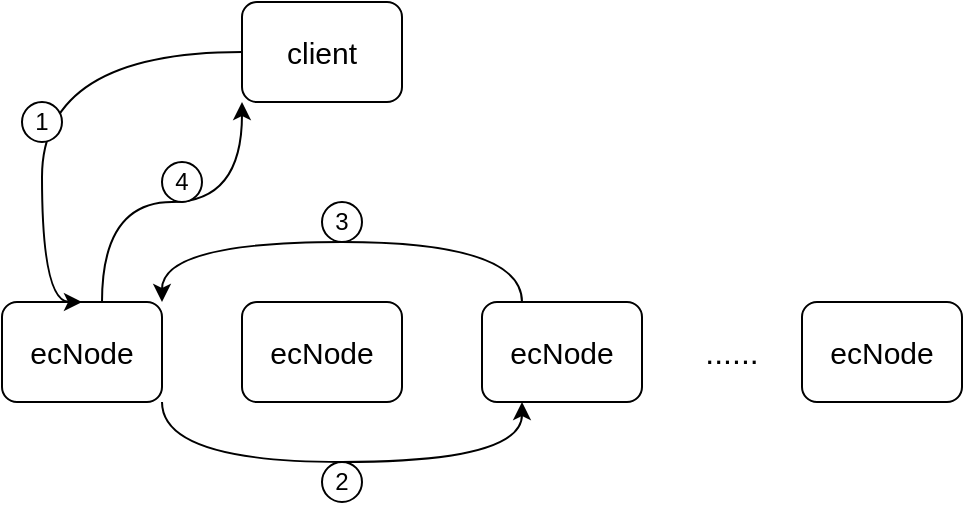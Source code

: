 <mxfile version="12.5.3" type="github">
  <diagram id="Fj5yMq61nNx-PJxX2ZFD" name="Page-1">
    <mxGraphModel dx="815" dy="521" grid="1" gridSize="10" guides="1" tooltips="1" connect="1" arrows="1" fold="1" page="1" pageScale="1" pageWidth="1169" pageHeight="827" math="0" shadow="0">
      <root>
        <mxCell id="0"/>
        <mxCell id="1" parent="0"/>
        <mxCell id="VZlL58tMN_GmP7dRH0y9-16" style="edgeStyle=orthogonalEdgeStyle;curved=1;orthogonalLoop=1;jettySize=auto;html=1;entryX=0.25;entryY=1;entryDx=0;entryDy=0;exitX=1;exitY=1;exitDx=0;exitDy=0;" edge="1" parent="1" source="VZlL58tMN_GmP7dRH0y9-1" target="VZlL58tMN_GmP7dRH0y9-3">
          <mxGeometry relative="1" as="geometry">
            <Array as="points">
              <mxPoint x="200" y="270"/>
              <mxPoint x="380" y="270"/>
            </Array>
          </mxGeometry>
        </mxCell>
        <mxCell id="VZlL58tMN_GmP7dRH0y9-22" style="edgeStyle=orthogonalEdgeStyle;curved=1;orthogonalLoop=1;jettySize=auto;html=1;entryX=0;entryY=1;entryDx=0;entryDy=0;exitX=0.625;exitY=0;exitDx=0;exitDy=0;exitPerimeter=0;" edge="1" parent="1" source="VZlL58tMN_GmP7dRH0y9-1" target="VZlL58tMN_GmP7dRH0y9-8">
          <mxGeometry relative="1" as="geometry"/>
        </mxCell>
        <mxCell id="VZlL58tMN_GmP7dRH0y9-1" value="&lt;font style=&quot;font-size: 15px&quot;&gt;ecNode&lt;/font&gt;" style="rounded=1;whiteSpace=wrap;html=1;" vertex="1" parent="1">
          <mxGeometry x="120" y="190" width="80" height="50" as="geometry"/>
        </mxCell>
        <mxCell id="VZlL58tMN_GmP7dRH0y9-2" value="&lt;font style=&quot;font-size: 15px&quot;&gt;ecNode&lt;/font&gt;" style="rounded=1;whiteSpace=wrap;html=1;" vertex="1" parent="1">
          <mxGeometry x="240" y="190" width="80" height="50" as="geometry"/>
        </mxCell>
        <mxCell id="VZlL58tMN_GmP7dRH0y9-18" style="edgeStyle=orthogonalEdgeStyle;curved=1;orthogonalLoop=1;jettySize=auto;html=1;entryX=1;entryY=0;entryDx=0;entryDy=0;exitX=0.25;exitY=0;exitDx=0;exitDy=0;" edge="1" parent="1" source="VZlL58tMN_GmP7dRH0y9-3" target="VZlL58tMN_GmP7dRH0y9-1">
          <mxGeometry relative="1" as="geometry">
            <Array as="points">
              <mxPoint x="380" y="160"/>
              <mxPoint x="200" y="160"/>
            </Array>
          </mxGeometry>
        </mxCell>
        <mxCell id="VZlL58tMN_GmP7dRH0y9-3" value="&lt;font style=&quot;font-size: 15px&quot;&gt;ecNode&lt;/font&gt;" style="rounded=1;whiteSpace=wrap;html=1;" vertex="1" parent="1">
          <mxGeometry x="360" y="190" width="80" height="50" as="geometry"/>
        </mxCell>
        <mxCell id="VZlL58tMN_GmP7dRH0y9-4" value="&lt;font style=&quot;font-size: 15px&quot;&gt;ecNode&lt;/font&gt;" style="rounded=1;whiteSpace=wrap;html=1;" vertex="1" parent="1">
          <mxGeometry x="520" y="190" width="80" height="50" as="geometry"/>
        </mxCell>
        <mxCell id="VZlL58tMN_GmP7dRH0y9-5" value="&lt;font style=&quot;font-size: 16px&quot;&gt;......&lt;/font&gt;" style="text;html=1;strokeColor=none;fillColor=none;align=center;verticalAlign=middle;whiteSpace=wrap;rounded=0;" vertex="1" parent="1">
          <mxGeometry x="460" y="202.5" width="50" height="25" as="geometry"/>
        </mxCell>
        <mxCell id="VZlL58tMN_GmP7dRH0y9-10" style="edgeStyle=orthogonalEdgeStyle;orthogonalLoop=1;jettySize=auto;html=1;exitX=0;exitY=0.5;exitDx=0;exitDy=0;entryX=0.5;entryY=0;entryDx=0;entryDy=0;curved=1;" edge="1" parent="1" source="VZlL58tMN_GmP7dRH0y9-8" target="VZlL58tMN_GmP7dRH0y9-1">
          <mxGeometry relative="1" as="geometry">
            <Array as="points">
              <mxPoint x="140" y="65"/>
              <mxPoint x="140" y="190"/>
            </Array>
          </mxGeometry>
        </mxCell>
        <mxCell id="VZlL58tMN_GmP7dRH0y9-8" value="&lt;font style=&quot;font-size: 15px&quot;&gt;client&lt;/font&gt;" style="rounded=1;whiteSpace=wrap;html=1;" vertex="1" parent="1">
          <mxGeometry x="240" y="40" width="80" height="50" as="geometry"/>
        </mxCell>
        <mxCell id="VZlL58tMN_GmP7dRH0y9-13" value="1" style="ellipse;whiteSpace=wrap;html=1;aspect=fixed;" vertex="1" parent="1">
          <mxGeometry x="130" y="90" width="20" height="20" as="geometry"/>
        </mxCell>
        <mxCell id="VZlL58tMN_GmP7dRH0y9-17" value="2" style="ellipse;whiteSpace=wrap;html=1;aspect=fixed;" vertex="1" parent="1">
          <mxGeometry x="280" y="270" width="20" height="20" as="geometry"/>
        </mxCell>
        <mxCell id="VZlL58tMN_GmP7dRH0y9-19" value="3" style="ellipse;whiteSpace=wrap;html=1;aspect=fixed;" vertex="1" parent="1">
          <mxGeometry x="280" y="140" width="20" height="20" as="geometry"/>
        </mxCell>
        <mxCell id="VZlL58tMN_GmP7dRH0y9-23" value="4" style="ellipse;whiteSpace=wrap;html=1;aspect=fixed;" vertex="1" parent="1">
          <mxGeometry x="200" y="120" width="20" height="20" as="geometry"/>
        </mxCell>
      </root>
    </mxGraphModel>
  </diagram>
</mxfile>
